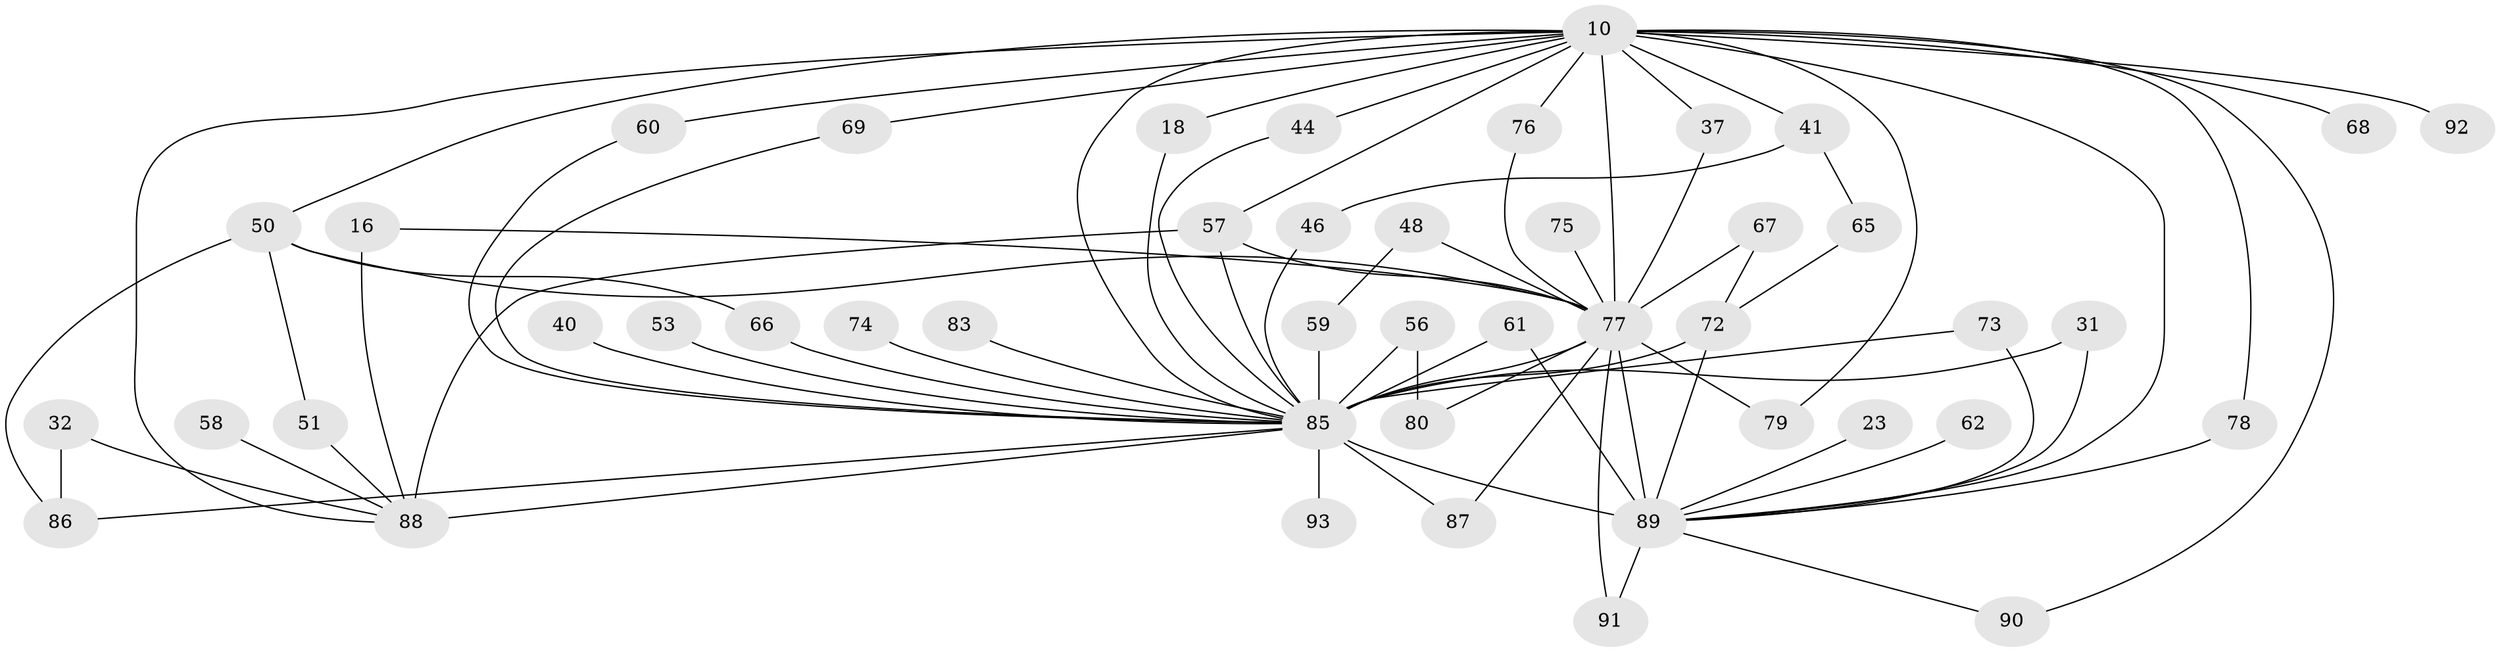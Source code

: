 // original degree distribution, {24: 0.010752688172043012, 15: 0.010752688172043012, 16: 0.010752688172043012, 21: 0.021505376344086023, 18: 0.010752688172043012, 17: 0.021505376344086023, 25: 0.010752688172043012, 23: 0.010752688172043012, 3: 0.13978494623655913, 6: 0.021505376344086023, 11: 0.010752688172043012, 2: 0.5806451612903226, 5: 0.03225806451612903, 4: 0.10752688172043011}
// Generated by graph-tools (version 1.1) at 2025/44/03/09/25 04:44:33]
// undirected, 46 vertices, 78 edges
graph export_dot {
graph [start="1"]
  node [color=gray90,style=filled];
  10 [super="+1"];
  16;
  18;
  23;
  31;
  32;
  37 [super="+19"];
  40;
  41;
  44;
  46;
  48;
  50 [super="+22+26"];
  51;
  53;
  56 [super="+42+34"];
  57 [super="+33+39+36+25"];
  58 [super="+45"];
  59 [super="+35"];
  60;
  61;
  62;
  65;
  66;
  67;
  68;
  69;
  72 [super="+64"];
  73;
  74;
  75;
  76 [super="+11"];
  77 [super="+5+49"];
  78;
  79 [super="+54+47"];
  80;
  83;
  85 [super="+82+70+71+84+9+43+7"];
  86 [super="+81"];
  87;
  88 [super="+28+24"];
  89 [super="+55+63"];
  90;
  91;
  92;
  93;
  10 -- 18;
  10 -- 37 [weight=2];
  10 -- 41 [weight=2];
  10 -- 50 [weight=3];
  10 -- 60;
  10 -- 76;
  10 -- 78;
  10 -- 92 [weight=2];
  10 -- 68;
  10 -- 69;
  10 -- 79 [weight=5];
  10 -- 90;
  10 -- 44;
  10 -- 88;
  10 -- 85 [weight=10];
  10 -- 77 [weight=4];
  10 -- 57 [weight=3];
  10 -- 89 [weight=4];
  16 -- 88;
  16 -- 77;
  18 -- 85;
  23 -- 89 [weight=2];
  31 -- 85;
  31 -- 89;
  32 -- 88 [weight=2];
  32 -- 86;
  37 -- 77;
  40 -- 85;
  41 -- 46;
  41 -- 65;
  44 -- 85;
  46 -- 85;
  48 -- 59;
  48 -- 77;
  50 -- 51;
  50 -- 66;
  50 -- 86;
  50 -- 77;
  51 -- 88;
  53 -- 85 [weight=2];
  56 -- 85 [weight=5];
  56 -- 80;
  57 -- 88 [weight=2];
  57 -- 77;
  57 -- 85 [weight=2];
  58 -- 88 [weight=3];
  59 -- 85 [weight=3];
  60 -- 85;
  61 -- 85;
  61 -- 89;
  62 -- 89;
  65 -- 72;
  66 -- 85;
  67 -- 72;
  67 -- 77;
  69 -- 85;
  72 -- 85 [weight=3];
  72 -- 89;
  73 -- 85;
  73 -- 89;
  74 -- 85 [weight=2];
  75 -- 77 [weight=2];
  76 -- 77;
  77 -- 85 [weight=12];
  77 -- 79;
  77 -- 80;
  77 -- 87;
  77 -- 91;
  77 -- 89 [weight=7];
  78 -- 89;
  83 -- 85 [weight=2];
  85 -- 88 [weight=6];
  85 -- 93 [weight=2];
  85 -- 86;
  85 -- 87;
  85 -- 89 [weight=13];
  89 -- 90;
  89 -- 91;
}
